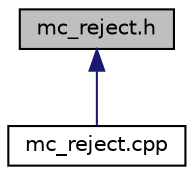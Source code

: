 digraph "mc_reject.h"
{
  edge [fontname="Helvetica",fontsize="10",labelfontname="Helvetica",labelfontsize="10"];
  node [fontname="Helvetica",fontsize="10",shape=record];
  Node3 [label="mc_reject.h",height=0.2,width=0.4,color="black", fillcolor="grey75", style="filled", fontcolor="black"];
  Node3 -> Node4 [dir="back",color="midnightblue",fontsize="10",style="solid",fontname="Helvetica"];
  Node4 [label="mc_reject.cpp",height=0.2,width=0.4,color="black", fillcolor="white", style="filled",URL="$dd/dc3/mc__reject_8cpp.html"];
}
